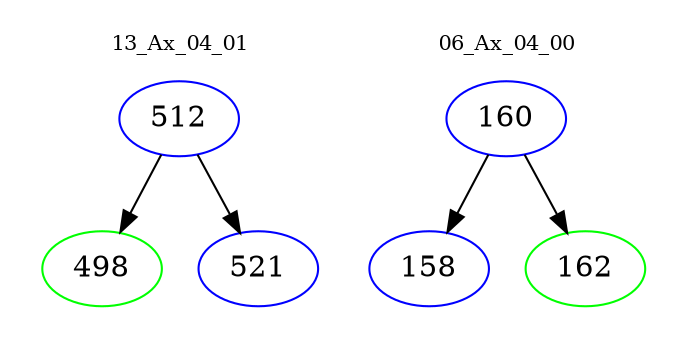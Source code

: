 digraph{
subgraph cluster_0 {
color = white
label = "13_Ax_04_01";
fontsize=10;
T0_512 [label="512", color="blue"]
T0_512 -> T0_498 [color="black"]
T0_498 [label="498", color="green"]
T0_512 -> T0_521 [color="black"]
T0_521 [label="521", color="blue"]
}
subgraph cluster_1 {
color = white
label = "06_Ax_04_00";
fontsize=10;
T1_160 [label="160", color="blue"]
T1_160 -> T1_158 [color="black"]
T1_158 [label="158", color="blue"]
T1_160 -> T1_162 [color="black"]
T1_162 [label="162", color="green"]
}
}
